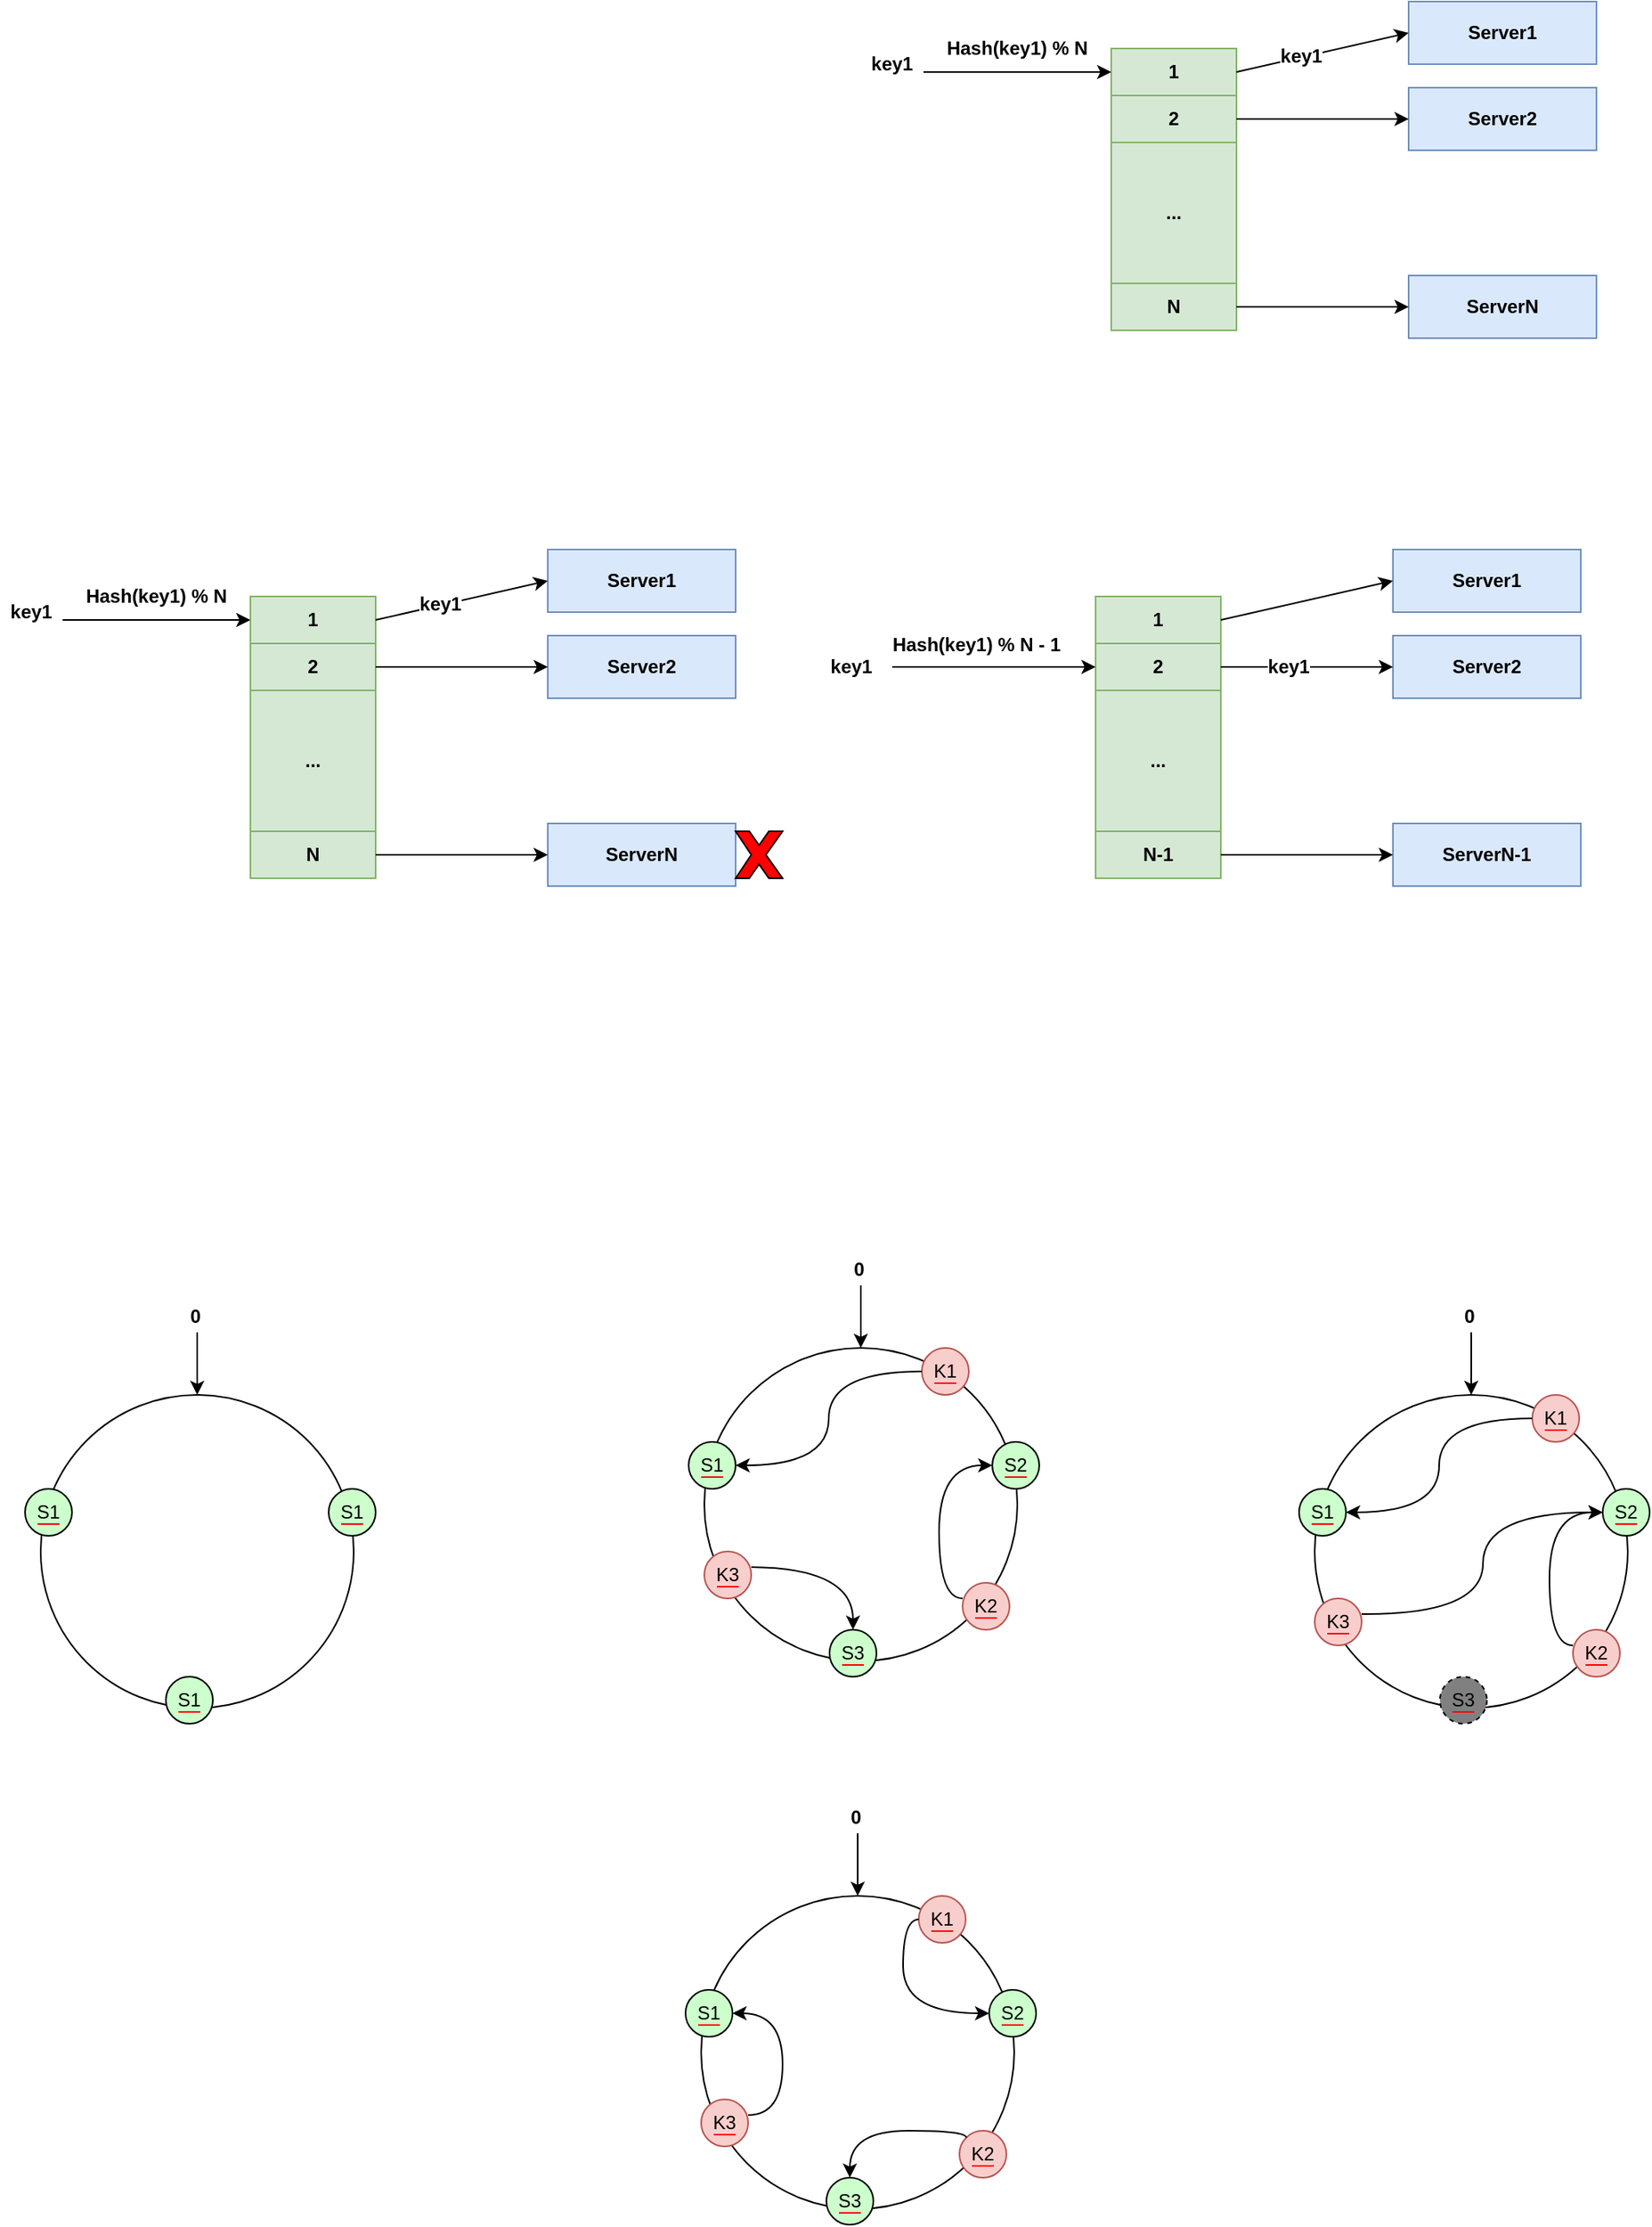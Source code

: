 <mxfile version="12.4.3" type="github" pages="1">
  <diagram id="OrQfkeeHgUfaRMaOiego" name="Page-1">
    <mxGraphModel dx="1399" dy="647" grid="1" gridSize="10" guides="1" tooltips="1" connect="1" arrows="1" fold="1" page="1" pageScale="1" pageWidth="827" pageHeight="1169" math="0" shadow="0">
      <root>
        <mxCell id="0"/>
        <mxCell id="1" parent="0"/>
        <mxCell id="GP28-JtXtmgrlyzx3dhS-1" value="Server1" style="rounded=0;whiteSpace=wrap;html=1;fillColor=#dae8fc;strokeColor=#6c8ebf;fontStyle=1" parent="1" vertex="1">
          <mxGeometry x="470" y="230" width="120" height="40" as="geometry"/>
        </mxCell>
        <mxCell id="GP28-JtXtmgrlyzx3dhS-2" value="Server2" style="rounded=0;whiteSpace=wrap;html=1;fillColor=#dae8fc;strokeColor=#6c8ebf;fontStyle=1" parent="1" vertex="1">
          <mxGeometry x="470" y="285" width="120" height="40" as="geometry"/>
        </mxCell>
        <mxCell id="GP28-JtXtmgrlyzx3dhS-3" value="ServerN" style="rounded=0;whiteSpace=wrap;html=1;fillColor=#dae8fc;strokeColor=#6c8ebf;fontStyle=1" parent="1" vertex="1">
          <mxGeometry x="470" y="405" width="120" height="40" as="geometry"/>
        </mxCell>
        <mxCell id="GP28-JtXtmgrlyzx3dhS-4" value="1" style="rounded=0;whiteSpace=wrap;html=1;fillColor=#d5e8d4;strokeColor=#82b366;fontStyle=1" parent="1" vertex="1">
          <mxGeometry x="280" y="260" width="80" height="30" as="geometry"/>
        </mxCell>
        <mxCell id="GP28-JtXtmgrlyzx3dhS-5" value="2" style="rounded=0;whiteSpace=wrap;html=1;fillColor=#d5e8d4;strokeColor=#82b366;fontStyle=1" parent="1" vertex="1">
          <mxGeometry x="280" y="290" width="80" height="30" as="geometry"/>
        </mxCell>
        <mxCell id="GP28-JtXtmgrlyzx3dhS-6" value="..." style="rounded=0;whiteSpace=wrap;html=1;fillColor=#d5e8d4;strokeColor=#82b366;fontStyle=1" parent="1" vertex="1">
          <mxGeometry x="280" y="320" width="80" height="90" as="geometry"/>
        </mxCell>
        <mxCell id="GP28-JtXtmgrlyzx3dhS-9" value="N" style="rounded=0;whiteSpace=wrap;html=1;fillColor=#d5e8d4;strokeColor=#82b366;fontStyle=1" parent="1" vertex="1">
          <mxGeometry x="280" y="410" width="80" height="30" as="geometry"/>
        </mxCell>
        <mxCell id="GP28-JtXtmgrlyzx3dhS-11" value="" style="endArrow=classic;html=1;exitX=1;exitY=0.5;exitDx=0;exitDy=0;entryX=0;entryY=0.5;entryDx=0;entryDy=0;fontStyle=1" parent="1" source="GP28-JtXtmgrlyzx3dhS-4" target="GP28-JtXtmgrlyzx3dhS-1" edge="1">
          <mxGeometry width="50" height="50" relative="1" as="geometry">
            <mxPoint x="360" y="280" as="sourcePoint"/>
            <mxPoint x="410" y="230" as="targetPoint"/>
          </mxGeometry>
        </mxCell>
        <mxCell id="GP28-JtXtmgrlyzx3dhS-34" value="&lt;b&gt;key1&lt;/b&gt;" style="text;html=1;align=center;verticalAlign=middle;resizable=0;points=[];;labelBackgroundColor=#ffffff;" parent="GP28-JtXtmgrlyzx3dhS-11" vertex="1" connectable="0">
          <mxGeometry x="-0.252" y="1" relative="1" as="geometry">
            <mxPoint as="offset"/>
          </mxGeometry>
        </mxCell>
        <mxCell id="GP28-JtXtmgrlyzx3dhS-12" value="" style="endArrow=classic;html=1;entryX=0;entryY=0.5;entryDx=0;entryDy=0;fontStyle=1" parent="1" source="GP28-JtXtmgrlyzx3dhS-5" target="GP28-JtXtmgrlyzx3dhS-2" edge="1">
          <mxGeometry width="50" height="50" relative="1" as="geometry">
            <mxPoint x="360" y="305" as="sourcePoint"/>
            <mxPoint x="468" y="320" as="targetPoint"/>
          </mxGeometry>
        </mxCell>
        <mxCell id="GP28-JtXtmgrlyzx3dhS-13" value="" style="endArrow=classic;html=1;entryX=0;entryY=0.5;entryDx=0;entryDy=0;fontStyle=1" parent="1" source="GP28-JtXtmgrlyzx3dhS-9" target="GP28-JtXtmgrlyzx3dhS-3" edge="1">
          <mxGeometry width="50" height="50" relative="1" as="geometry">
            <mxPoint x="362" y="425" as="sourcePoint"/>
            <mxPoint x="470" y="440" as="targetPoint"/>
          </mxGeometry>
        </mxCell>
        <mxCell id="GP28-JtXtmgrlyzx3dhS-14" value="" style="endArrow=classic;html=1;fontStyle=1;entryX=0;entryY=0.5;entryDx=0;entryDy=0;" parent="1" target="GP28-JtXtmgrlyzx3dhS-4" edge="1">
          <mxGeometry width="50" height="50" relative="1" as="geometry">
            <mxPoint x="160" y="275" as="sourcePoint"/>
            <mxPoint x="280" y="304.5" as="targetPoint"/>
          </mxGeometry>
        </mxCell>
        <mxCell id="GP28-JtXtmgrlyzx3dhS-15" value="Hash(key1) % N" style="text;html=1;strokeColor=none;fillColor=none;align=center;verticalAlign=middle;whiteSpace=wrap;rounded=0;fontStyle=1" parent="1" vertex="1">
          <mxGeometry x="170" y="250" width="100" height="20" as="geometry"/>
        </mxCell>
        <mxCell id="GP28-JtXtmgrlyzx3dhS-16" value="key1" style="text;html=1;strokeColor=none;fillColor=none;align=center;verticalAlign=middle;whiteSpace=wrap;rounded=0;fontStyle=1" parent="1" vertex="1">
          <mxGeometry x="120" y="260" width="40" height="20" as="geometry"/>
        </mxCell>
        <mxCell id="GP28-JtXtmgrlyzx3dhS-18" value="Server1" style="rounded=0;whiteSpace=wrap;html=1;fillColor=#dae8fc;strokeColor=#6c8ebf;fontStyle=1" parent="1" vertex="1">
          <mxGeometry x="460" y="580" width="120" height="40" as="geometry"/>
        </mxCell>
        <mxCell id="GP28-JtXtmgrlyzx3dhS-19" value="Server2" style="rounded=0;whiteSpace=wrap;html=1;fillColor=#dae8fc;strokeColor=#6c8ebf;fontStyle=1" parent="1" vertex="1">
          <mxGeometry x="460" y="635" width="120" height="40" as="geometry"/>
        </mxCell>
        <mxCell id="GP28-JtXtmgrlyzx3dhS-20" value="ServerN-1" style="rounded=0;whiteSpace=wrap;html=1;fillColor=#dae8fc;strokeColor=#6c8ebf;fontStyle=1" parent="1" vertex="1">
          <mxGeometry x="460" y="755" width="120" height="40" as="geometry"/>
        </mxCell>
        <mxCell id="GP28-JtXtmgrlyzx3dhS-21" value="1" style="rounded=0;whiteSpace=wrap;html=1;fillColor=#d5e8d4;strokeColor=#82b366;fontStyle=1" parent="1" vertex="1">
          <mxGeometry x="270" y="610" width="80" height="30" as="geometry"/>
        </mxCell>
        <mxCell id="GP28-JtXtmgrlyzx3dhS-22" value="2" style="rounded=0;whiteSpace=wrap;html=1;fillColor=#d5e8d4;strokeColor=#82b366;fontStyle=1" parent="1" vertex="1">
          <mxGeometry x="270" y="640" width="80" height="30" as="geometry"/>
        </mxCell>
        <mxCell id="GP28-JtXtmgrlyzx3dhS-23" value="..." style="rounded=0;whiteSpace=wrap;html=1;fillColor=#d5e8d4;strokeColor=#82b366;fontStyle=1" parent="1" vertex="1">
          <mxGeometry x="270" y="670" width="80" height="90" as="geometry"/>
        </mxCell>
        <mxCell id="GP28-JtXtmgrlyzx3dhS-24" value="N-1" style="rounded=0;whiteSpace=wrap;html=1;fillColor=#d5e8d4;strokeColor=#82b366;fontStyle=1" parent="1" vertex="1">
          <mxGeometry x="270" y="760" width="80" height="30" as="geometry"/>
        </mxCell>
        <mxCell id="GP28-JtXtmgrlyzx3dhS-25" value="" style="endArrow=classic;html=1;exitX=1;exitY=0.5;exitDx=0;exitDy=0;entryX=0;entryY=0.5;entryDx=0;entryDy=0;fontStyle=1" parent="1" source="GP28-JtXtmgrlyzx3dhS-21" target="GP28-JtXtmgrlyzx3dhS-18" edge="1">
          <mxGeometry width="50" height="50" relative="1" as="geometry">
            <mxPoint x="350" y="630" as="sourcePoint"/>
            <mxPoint x="400" y="580" as="targetPoint"/>
          </mxGeometry>
        </mxCell>
        <mxCell id="GP28-JtXtmgrlyzx3dhS-26" value="" style="endArrow=classic;html=1;entryX=0;entryY=0.5;entryDx=0;entryDy=0;fontStyle=1" parent="1" source="GP28-JtXtmgrlyzx3dhS-22" target="GP28-JtXtmgrlyzx3dhS-19" edge="1">
          <mxGeometry width="50" height="50" relative="1" as="geometry">
            <mxPoint x="350" y="655" as="sourcePoint"/>
            <mxPoint x="458" y="670" as="targetPoint"/>
          </mxGeometry>
        </mxCell>
        <mxCell id="GP28-JtXtmgrlyzx3dhS-27" value="&lt;b&gt;key1&lt;/b&gt;" style="text;html=1;align=center;verticalAlign=middle;resizable=0;points=[];;labelBackgroundColor=#ffffff;" parent="GP28-JtXtmgrlyzx3dhS-26" vertex="1" connectable="0">
          <mxGeometry x="-0.219" relative="1" as="geometry">
            <mxPoint as="offset"/>
          </mxGeometry>
        </mxCell>
        <mxCell id="GP28-JtXtmgrlyzx3dhS-28" value="" style="endArrow=classic;html=1;entryX=0;entryY=0.5;entryDx=0;entryDy=0;fontStyle=1" parent="1" source="GP28-JtXtmgrlyzx3dhS-24" target="GP28-JtXtmgrlyzx3dhS-20" edge="1">
          <mxGeometry width="50" height="50" relative="1" as="geometry">
            <mxPoint x="352" y="775" as="sourcePoint"/>
            <mxPoint x="460" y="790" as="targetPoint"/>
          </mxGeometry>
        </mxCell>
        <mxCell id="GP28-JtXtmgrlyzx3dhS-29" value="" style="endArrow=classic;html=1;fontStyle=1;entryX=0;entryY=0.5;entryDx=0;entryDy=0;" parent="1" target="GP28-JtXtmgrlyzx3dhS-22" edge="1">
          <mxGeometry width="50" height="50" relative="1" as="geometry">
            <mxPoint x="140" y="655" as="sourcePoint"/>
            <mxPoint x="270" y="654.5" as="targetPoint"/>
          </mxGeometry>
        </mxCell>
        <mxCell id="GP28-JtXtmgrlyzx3dhS-30" value="Hash(key1) % N - 1" style="text;html=1;strokeColor=none;fillColor=none;align=center;verticalAlign=middle;whiteSpace=wrap;rounded=0;fontStyle=1" parent="1" vertex="1">
          <mxGeometry x="134" y="631" width="120" height="20" as="geometry"/>
        </mxCell>
        <mxCell id="GP28-JtXtmgrlyzx3dhS-31" value="key1" style="text;html=1;strokeColor=none;fillColor=none;align=center;verticalAlign=middle;whiteSpace=wrap;rounded=0;fontStyle=1" parent="1" vertex="1">
          <mxGeometry x="94" y="645" width="40" height="20" as="geometry"/>
        </mxCell>
        <mxCell id="GP28-JtXtmgrlyzx3dhS-36" value="Server1" style="rounded=0;whiteSpace=wrap;html=1;fillColor=#dae8fc;strokeColor=#6c8ebf;fontStyle=1" parent="1" vertex="1">
          <mxGeometry x="-80" y="580" width="120" height="40" as="geometry"/>
        </mxCell>
        <mxCell id="GP28-JtXtmgrlyzx3dhS-37" value="Server2" style="rounded=0;whiteSpace=wrap;html=1;fillColor=#dae8fc;strokeColor=#6c8ebf;fontStyle=1" parent="1" vertex="1">
          <mxGeometry x="-80" y="635" width="120" height="40" as="geometry"/>
        </mxCell>
        <mxCell id="GP28-JtXtmgrlyzx3dhS-38" value="ServerN" style="rounded=0;whiteSpace=wrap;html=1;fillColor=#dae8fc;strokeColor=#6c8ebf;fontStyle=1" parent="1" vertex="1">
          <mxGeometry x="-80" y="755" width="120" height="40" as="geometry"/>
        </mxCell>
        <mxCell id="GP28-JtXtmgrlyzx3dhS-39" value="1" style="rounded=0;whiteSpace=wrap;html=1;fillColor=#d5e8d4;strokeColor=#82b366;fontStyle=1" parent="1" vertex="1">
          <mxGeometry x="-270" y="610" width="80" height="30" as="geometry"/>
        </mxCell>
        <mxCell id="GP28-JtXtmgrlyzx3dhS-40" value="2" style="rounded=0;whiteSpace=wrap;html=1;fillColor=#d5e8d4;strokeColor=#82b366;fontStyle=1" parent="1" vertex="1">
          <mxGeometry x="-270" y="640" width="80" height="30" as="geometry"/>
        </mxCell>
        <mxCell id="GP28-JtXtmgrlyzx3dhS-41" value="..." style="rounded=0;whiteSpace=wrap;html=1;fillColor=#d5e8d4;strokeColor=#82b366;fontStyle=1" parent="1" vertex="1">
          <mxGeometry x="-270" y="670" width="80" height="90" as="geometry"/>
        </mxCell>
        <mxCell id="GP28-JtXtmgrlyzx3dhS-42" value="N" style="rounded=0;whiteSpace=wrap;html=1;fillColor=#d5e8d4;strokeColor=#82b366;fontStyle=1" parent="1" vertex="1">
          <mxGeometry x="-270" y="760" width="80" height="30" as="geometry"/>
        </mxCell>
        <mxCell id="GP28-JtXtmgrlyzx3dhS-43" value="" style="endArrow=classic;html=1;exitX=1;exitY=0.5;exitDx=0;exitDy=0;entryX=0;entryY=0.5;entryDx=0;entryDy=0;fontStyle=1" parent="1" source="GP28-JtXtmgrlyzx3dhS-39" target="GP28-JtXtmgrlyzx3dhS-36" edge="1">
          <mxGeometry width="50" height="50" relative="1" as="geometry">
            <mxPoint x="-190" y="630" as="sourcePoint"/>
            <mxPoint x="-140" y="580" as="targetPoint"/>
          </mxGeometry>
        </mxCell>
        <mxCell id="GP28-JtXtmgrlyzx3dhS-44" value="&lt;b&gt;key1&lt;/b&gt;" style="text;html=1;align=center;verticalAlign=middle;resizable=0;points=[];;labelBackgroundColor=#ffffff;" parent="GP28-JtXtmgrlyzx3dhS-43" vertex="1" connectable="0">
          <mxGeometry x="-0.252" y="1" relative="1" as="geometry">
            <mxPoint as="offset"/>
          </mxGeometry>
        </mxCell>
        <mxCell id="GP28-JtXtmgrlyzx3dhS-45" value="" style="endArrow=classic;html=1;entryX=0;entryY=0.5;entryDx=0;entryDy=0;fontStyle=1" parent="1" source="GP28-JtXtmgrlyzx3dhS-40" target="GP28-JtXtmgrlyzx3dhS-37" edge="1">
          <mxGeometry width="50" height="50" relative="1" as="geometry">
            <mxPoint x="-190" y="655" as="sourcePoint"/>
            <mxPoint x="-82" y="670" as="targetPoint"/>
          </mxGeometry>
        </mxCell>
        <mxCell id="GP28-JtXtmgrlyzx3dhS-46" value="" style="endArrow=classic;html=1;entryX=0;entryY=0.5;entryDx=0;entryDy=0;fontStyle=1" parent="1" source="GP28-JtXtmgrlyzx3dhS-42" target="GP28-JtXtmgrlyzx3dhS-38" edge="1">
          <mxGeometry width="50" height="50" relative="1" as="geometry">
            <mxPoint x="-188" y="775" as="sourcePoint"/>
            <mxPoint x="-80" y="790" as="targetPoint"/>
          </mxGeometry>
        </mxCell>
        <mxCell id="GP28-JtXtmgrlyzx3dhS-47" value="" style="endArrow=classic;html=1;fontStyle=1;entryX=0;entryY=0.5;entryDx=0;entryDy=0;" parent="1" target="GP28-JtXtmgrlyzx3dhS-39" edge="1">
          <mxGeometry width="50" height="50" relative="1" as="geometry">
            <mxPoint x="-390" y="625" as="sourcePoint"/>
            <mxPoint x="-270" y="654.5" as="targetPoint"/>
          </mxGeometry>
        </mxCell>
        <mxCell id="GP28-JtXtmgrlyzx3dhS-48" value="Hash(key1) % N" style="text;html=1;strokeColor=none;fillColor=none;align=center;verticalAlign=middle;whiteSpace=wrap;rounded=0;fontStyle=1" parent="1" vertex="1">
          <mxGeometry x="-380" y="600" width="100" height="20" as="geometry"/>
        </mxCell>
        <mxCell id="GP28-JtXtmgrlyzx3dhS-49" value="key1" style="text;html=1;strokeColor=none;fillColor=none;align=center;verticalAlign=middle;whiteSpace=wrap;rounded=0;fontStyle=1" parent="1" vertex="1">
          <mxGeometry x="-430" y="610" width="40" height="20" as="geometry"/>
        </mxCell>
        <mxCell id="GP28-JtXtmgrlyzx3dhS-50" value="" style="verticalLabelPosition=bottom;verticalAlign=top;html=1;shape=mxgraph.basic.x;fontColor=#FF0000;labelBackgroundColor=#FF0000;fillColor=#FF0000;" parent="1" vertex="1">
          <mxGeometry x="40" y="760" width="30" height="30" as="geometry"/>
        </mxCell>
        <mxCell id="GP28-JtXtmgrlyzx3dhS-53" value="" style="ellipse;whiteSpace=wrap;html=1;aspect=fixed;shadow=0;labelBackgroundColor=#FF0000;strokeColor=#000000;fillColor=none;fontColor=#FF0000;" parent="1" vertex="1">
          <mxGeometry x="20" y="1090" width="200" height="200" as="geometry"/>
        </mxCell>
        <mxCell id="GP28-JtXtmgrlyzx3dhS-54" value="" style="endArrow=classic;html=1;fontColor=#FF0000;entryX=0.5;entryY=0;entryDx=0;entryDy=0;" parent="1" target="GP28-JtXtmgrlyzx3dhS-53" edge="1">
          <mxGeometry width="50" height="50" relative="1" as="geometry">
            <mxPoint x="120" y="1050" as="sourcePoint"/>
            <mxPoint x="150" y="990" as="targetPoint"/>
          </mxGeometry>
        </mxCell>
        <mxCell id="GP28-JtXtmgrlyzx3dhS-55" value="&lt;font color=&quot;#000000&quot; style=&quot;background-color: rgb(204 , 255 , 204)&quot;&gt;S2&lt;/font&gt;" style="ellipse;whiteSpace=wrap;html=1;aspect=fixed;shadow=0;labelBackgroundColor=#FF0000;strokeColor=#000000;fillColor=#CCFFCC;fontColor=#FF0000;gradientColor=none;" parent="1" vertex="1">
          <mxGeometry x="204" y="1150" width="30" height="30" as="geometry"/>
        </mxCell>
        <mxCell id="GP28-JtXtmgrlyzx3dhS-57" value="&lt;font color=&quot;#000000&quot; style=&quot;background-color: rgb(204 , 255 , 204)&quot;&gt;S3&lt;/font&gt;" style="ellipse;whiteSpace=wrap;html=1;aspect=fixed;shadow=0;labelBackgroundColor=#FF0000;strokeColor=#000000;fillColor=#CCFFCC;fontColor=#FF0000;gradientColor=none;" parent="1" vertex="1">
          <mxGeometry x="100" y="1270" width="30" height="30" as="geometry"/>
        </mxCell>
        <mxCell id="GP28-JtXtmgrlyzx3dhS-58" value="&lt;font color=&quot;#000000&quot; style=&quot;background-color: rgb(204 , 255 , 204)&quot;&gt;S1&lt;/font&gt;" style="ellipse;whiteSpace=wrap;html=1;aspect=fixed;shadow=0;labelBackgroundColor=#FF0000;strokeColor=#000000;fillColor=#CCFFCC;fontColor=#FF0000;gradientColor=none;" parent="1" vertex="1">
          <mxGeometry x="10" y="1150" width="30" height="30" as="geometry"/>
        </mxCell>
        <mxCell id="GP28-JtXtmgrlyzx3dhS-60" value="0" style="text;html=1;strokeColor=none;fillColor=none;align=center;verticalAlign=middle;whiteSpace=wrap;rounded=0;fontStyle=1" parent="1" vertex="1">
          <mxGeometry x="109" y="1030" width="20" height="20" as="geometry"/>
        </mxCell>
        <mxCell id="GP28-JtXtmgrlyzx3dhS-61" value="" style="ellipse;whiteSpace=wrap;html=1;aspect=fixed;shadow=0;labelBackgroundColor=#FF0000;strokeColor=#000000;fillColor=none;fontColor=#FF0000;" parent="1" vertex="1">
          <mxGeometry x="-404" y="1120" width="200" height="200" as="geometry"/>
        </mxCell>
        <mxCell id="GP28-JtXtmgrlyzx3dhS-62" value="" style="endArrow=classic;html=1;fontColor=#FF0000;entryX=0.5;entryY=0;entryDx=0;entryDy=0;" parent="1" target="GP28-JtXtmgrlyzx3dhS-61" edge="1">
          <mxGeometry width="50" height="50" relative="1" as="geometry">
            <mxPoint x="-304" y="1080" as="sourcePoint"/>
            <mxPoint x="-274" y="1020" as="targetPoint"/>
          </mxGeometry>
        </mxCell>
        <mxCell id="GP28-JtXtmgrlyzx3dhS-63" value="&lt;font color=&quot;#000000&quot; style=&quot;background-color: rgb(204 , 255 , 204)&quot;&gt;S1&lt;/font&gt;" style="ellipse;whiteSpace=wrap;html=1;aspect=fixed;shadow=0;labelBackgroundColor=#FF0000;strokeColor=#000000;fillColor=#CCFFCC;fontColor=#FF0000;gradientColor=none;" parent="1" vertex="1">
          <mxGeometry x="-220" y="1180" width="30" height="30" as="geometry"/>
        </mxCell>
        <mxCell id="GP28-JtXtmgrlyzx3dhS-64" value="&lt;font color=&quot;#000000&quot; style=&quot;background-color: rgb(204 , 255 , 204)&quot;&gt;S1&lt;/font&gt;" style="ellipse;whiteSpace=wrap;html=1;aspect=fixed;shadow=0;labelBackgroundColor=#FF0000;strokeColor=#000000;fillColor=#CCFFCC;fontColor=#FF0000;gradientColor=none;" parent="1" vertex="1">
          <mxGeometry x="-324" y="1300" width="30" height="30" as="geometry"/>
        </mxCell>
        <mxCell id="GP28-JtXtmgrlyzx3dhS-65" value="&lt;font color=&quot;#000000&quot; style=&quot;background-color: rgb(204 , 255 , 204)&quot;&gt;S1&lt;/font&gt;" style="ellipse;whiteSpace=wrap;html=1;aspect=fixed;shadow=0;labelBackgroundColor=#FF0000;strokeColor=#000000;fillColor=#CCFFCC;fontColor=#FF0000;gradientColor=none;" parent="1" vertex="1">
          <mxGeometry x="-414" y="1180" width="30" height="30" as="geometry"/>
        </mxCell>
        <mxCell id="GP28-JtXtmgrlyzx3dhS-66" value="0" style="text;html=1;strokeColor=none;fillColor=none;align=center;verticalAlign=middle;whiteSpace=wrap;rounded=0;fontStyle=1" parent="1" vertex="1">
          <mxGeometry x="-315" y="1060" width="20" height="20" as="geometry"/>
        </mxCell>
        <mxCell id="GP28-JtXtmgrlyzx3dhS-67" value="&lt;font color=&quot;#000000&quot; style=&quot;background-color: rgb(248 , 206 , 204)&quot;&gt;K1&lt;/font&gt;" style="ellipse;whiteSpace=wrap;html=1;aspect=fixed;shadow=0;labelBackgroundColor=#FF0000;strokeColor=#b85450;fillColor=#f8cecc;" parent="1" vertex="1">
          <mxGeometry x="159" y="1090" width="30" height="30" as="geometry"/>
        </mxCell>
        <mxCell id="GP28-JtXtmgrlyzx3dhS-68" value="&lt;font color=&quot;#000000&quot; style=&quot;background-color: rgb(248 , 206 , 204)&quot;&gt;K2&lt;/font&gt;" style="ellipse;whiteSpace=wrap;html=1;aspect=fixed;shadow=0;labelBackgroundColor=#FF0000;strokeColor=#b85450;fillColor=#f8cecc;" parent="1" vertex="1">
          <mxGeometry x="185" y="1240" width="30" height="30" as="geometry"/>
        </mxCell>
        <mxCell id="GP28-JtXtmgrlyzx3dhS-70" value="" style="endArrow=classic;html=1;fontColor=#FF0000;edgeStyle=orthogonalEdgeStyle;curved=1;entryX=1;entryY=0.5;entryDx=0;entryDy=0;exitX=0;exitY=0.5;exitDx=0;exitDy=0;" parent="1" source="GP28-JtXtmgrlyzx3dhS-67" target="GP28-JtXtmgrlyzx3dhS-58" edge="1">
          <mxGeometry width="50" height="50" relative="1" as="geometry">
            <mxPoint x="159" y="1100" as="sourcePoint"/>
            <mxPoint x="209" y="1050" as="targetPoint"/>
          </mxGeometry>
        </mxCell>
        <mxCell id="GP28-JtXtmgrlyzx3dhS-72" value="" style="endArrow=classic;html=1;fontColor=#FF0000;edgeStyle=orthogonalEdgeStyle;curved=1;entryX=0;entryY=0.5;entryDx=0;entryDy=0;" parent="1" target="GP28-JtXtmgrlyzx3dhS-55" edge="1">
          <mxGeometry width="50" height="50" relative="1" as="geometry">
            <mxPoint x="185" y="1250" as="sourcePoint"/>
            <mxPoint x="235" y="1200" as="targetPoint"/>
            <Array as="points">
              <mxPoint x="170" y="1250"/>
              <mxPoint x="170" y="1165"/>
            </Array>
          </mxGeometry>
        </mxCell>
        <mxCell id="GP28-JtXtmgrlyzx3dhS-73" value="&lt;font color=&quot;#000000&quot; style=&quot;background-color: rgb(248 , 206 , 204)&quot;&gt;K3&lt;/font&gt;" style="ellipse;whiteSpace=wrap;html=1;aspect=fixed;shadow=0;labelBackgroundColor=#FF0000;strokeColor=#b85450;fillColor=#f8cecc;" parent="1" vertex="1">
          <mxGeometry x="20" y="1220" width="30" height="30" as="geometry"/>
        </mxCell>
        <mxCell id="GP28-JtXtmgrlyzx3dhS-74" value="" style="endArrow=classic;html=1;fontColor=#FF0000;edgeStyle=orthogonalEdgeStyle;curved=1;entryX=0.5;entryY=0;entryDx=0;entryDy=0;" parent="1" target="GP28-JtXtmgrlyzx3dhS-57" edge="1">
          <mxGeometry width="50" height="50" relative="1" as="geometry">
            <mxPoint x="50" y="1230" as="sourcePoint"/>
            <mxPoint x="100" y="1180" as="targetPoint"/>
          </mxGeometry>
        </mxCell>
        <mxCell id="GP28-JtXtmgrlyzx3dhS-75" value="" style="ellipse;whiteSpace=wrap;html=1;aspect=fixed;shadow=0;labelBackgroundColor=#FF0000;strokeColor=#000000;fillColor=none;fontColor=#FF0000;" parent="1" vertex="1">
          <mxGeometry x="410" y="1120" width="200" height="200" as="geometry"/>
        </mxCell>
        <mxCell id="GP28-JtXtmgrlyzx3dhS-76" value="" style="endArrow=classic;html=1;fontColor=#FF0000;entryX=0.5;entryY=0;entryDx=0;entryDy=0;" parent="1" target="GP28-JtXtmgrlyzx3dhS-75" edge="1">
          <mxGeometry width="50" height="50" relative="1" as="geometry">
            <mxPoint x="510" y="1080" as="sourcePoint"/>
            <mxPoint x="540" y="1020" as="targetPoint"/>
          </mxGeometry>
        </mxCell>
        <mxCell id="GP28-JtXtmgrlyzx3dhS-77" value="&lt;font color=&quot;#000000&quot; style=&quot;background-color: rgb(204 , 255 , 204)&quot;&gt;S2&lt;/font&gt;" style="ellipse;whiteSpace=wrap;html=1;aspect=fixed;shadow=0;labelBackgroundColor=#FF0000;strokeColor=#000000;fillColor=#CCFFCC;fontColor=#FF0000;gradientColor=none;" parent="1" vertex="1">
          <mxGeometry x="594" y="1180" width="30" height="30" as="geometry"/>
        </mxCell>
        <mxCell id="GP28-JtXtmgrlyzx3dhS-78" value="&lt;font color=&quot;#000000&quot; style=&quot;background-color: rgb(128 , 128 , 128)&quot;&gt;S3&lt;/font&gt;" style="ellipse;whiteSpace=wrap;html=1;aspect=fixed;shadow=0;labelBackgroundColor=#FF0000;strokeColor=#000000;fillColor=#808080;fontColor=#FF0000;gradientColor=none;dashed=1;" parent="1" vertex="1">
          <mxGeometry x="490" y="1300" width="30" height="30" as="geometry"/>
        </mxCell>
        <mxCell id="GP28-JtXtmgrlyzx3dhS-79" value="&lt;font color=&quot;#000000&quot; style=&quot;background-color: rgb(204 , 255 , 204)&quot;&gt;S1&lt;/font&gt;" style="ellipse;whiteSpace=wrap;html=1;aspect=fixed;shadow=0;labelBackgroundColor=#FF0000;strokeColor=#000000;fillColor=#CCFFCC;fontColor=#FF0000;gradientColor=none;" parent="1" vertex="1">
          <mxGeometry x="400" y="1180" width="30" height="30" as="geometry"/>
        </mxCell>
        <mxCell id="GP28-JtXtmgrlyzx3dhS-80" value="0" style="text;html=1;strokeColor=none;fillColor=none;align=center;verticalAlign=middle;whiteSpace=wrap;rounded=0;fontStyle=1" parent="1" vertex="1">
          <mxGeometry x="499" y="1060" width="20" height="20" as="geometry"/>
        </mxCell>
        <mxCell id="GP28-JtXtmgrlyzx3dhS-81" value="&lt;font color=&quot;#000000&quot; style=&quot;background-color: rgb(248 , 206 , 204)&quot;&gt;K1&lt;/font&gt;" style="ellipse;whiteSpace=wrap;html=1;aspect=fixed;shadow=0;labelBackgroundColor=#FF0000;strokeColor=#b85450;fillColor=#f8cecc;" parent="1" vertex="1">
          <mxGeometry x="549" y="1120" width="30" height="30" as="geometry"/>
        </mxCell>
        <mxCell id="GP28-JtXtmgrlyzx3dhS-82" value="&lt;font color=&quot;#000000&quot; style=&quot;background-color: rgb(248 , 206 , 204)&quot;&gt;K2&lt;/font&gt;" style="ellipse;whiteSpace=wrap;html=1;aspect=fixed;shadow=0;labelBackgroundColor=#FF0000;strokeColor=#b85450;fillColor=#f8cecc;" parent="1" vertex="1">
          <mxGeometry x="575" y="1270" width="30" height="30" as="geometry"/>
        </mxCell>
        <mxCell id="GP28-JtXtmgrlyzx3dhS-83" value="" style="endArrow=classic;html=1;fontColor=#FF0000;edgeStyle=orthogonalEdgeStyle;curved=1;entryX=1;entryY=0.5;entryDx=0;entryDy=0;exitX=0;exitY=0.5;exitDx=0;exitDy=0;" parent="1" source="GP28-JtXtmgrlyzx3dhS-81" target="GP28-JtXtmgrlyzx3dhS-79" edge="1">
          <mxGeometry width="50" height="50" relative="1" as="geometry">
            <mxPoint x="549" y="1130" as="sourcePoint"/>
            <mxPoint x="599" y="1080" as="targetPoint"/>
          </mxGeometry>
        </mxCell>
        <mxCell id="GP28-JtXtmgrlyzx3dhS-84" value="" style="endArrow=classic;html=1;fontColor=#FF0000;edgeStyle=orthogonalEdgeStyle;curved=1;entryX=0;entryY=0.5;entryDx=0;entryDy=0;" parent="1" target="GP28-JtXtmgrlyzx3dhS-77" edge="1">
          <mxGeometry width="50" height="50" relative="1" as="geometry">
            <mxPoint x="575" y="1280" as="sourcePoint"/>
            <mxPoint x="625" y="1230" as="targetPoint"/>
            <Array as="points">
              <mxPoint x="560" y="1280"/>
              <mxPoint x="560" y="1195"/>
            </Array>
          </mxGeometry>
        </mxCell>
        <mxCell id="GP28-JtXtmgrlyzx3dhS-85" value="&lt;font color=&quot;#000000&quot; style=&quot;background-color: rgb(248 , 206 , 204)&quot;&gt;K3&lt;/font&gt;" style="ellipse;whiteSpace=wrap;html=1;aspect=fixed;shadow=0;labelBackgroundColor=#FF0000;strokeColor=#b85450;fillColor=#f8cecc;" parent="1" vertex="1">
          <mxGeometry x="410" y="1250" width="30" height="30" as="geometry"/>
        </mxCell>
        <mxCell id="GP28-JtXtmgrlyzx3dhS-86" value="" style="endArrow=classic;html=1;fontColor=#FF0000;edgeStyle=orthogonalEdgeStyle;curved=1;entryX=0;entryY=0.5;entryDx=0;entryDy=0;" parent="1" target="GP28-JtXtmgrlyzx3dhS-77" edge="1">
          <mxGeometry width="50" height="50" relative="1" as="geometry">
            <mxPoint x="440" y="1260" as="sourcePoint"/>
            <mxPoint x="490" y="1210" as="targetPoint"/>
          </mxGeometry>
        </mxCell>
        <mxCell id="GP28-JtXtmgrlyzx3dhS-94" value="" style="shape=image;html=1;verticalAlign=top;verticalLabelPosition=bottom;labelBackgroundColor=#ffffff;imageAspect=0;aspect=fixed;image=https://cdn2.iconfinder.com/data/icons/letters-and-numbers-1/32/lowercase_letter_x_red-128.png;shadow=0;strokeColor=#000000;fillColor=#808080;gradientColor=none;fontColor=#FF0000;" parent="1" vertex="1">
          <mxGeometry x="485" y="1330" width="45" height="45" as="geometry"/>
        </mxCell>
        <mxCell id="F-mRYwH3yPjPo2gAtKLK-2" value="" style="ellipse;whiteSpace=wrap;html=1;aspect=fixed;shadow=0;labelBackgroundColor=#FF0000;strokeColor=#000000;fillColor=none;fontColor=#FF0000;" vertex="1" parent="1">
          <mxGeometry x="18" y="1440" width="200" height="200" as="geometry"/>
        </mxCell>
        <mxCell id="F-mRYwH3yPjPo2gAtKLK-3" value="" style="endArrow=classic;html=1;fontColor=#FF0000;entryX=0.5;entryY=0;entryDx=0;entryDy=0;" edge="1" parent="1" target="F-mRYwH3yPjPo2gAtKLK-2">
          <mxGeometry width="50" height="50" relative="1" as="geometry">
            <mxPoint x="118" y="1400" as="sourcePoint"/>
            <mxPoint x="148" y="1340" as="targetPoint"/>
          </mxGeometry>
        </mxCell>
        <mxCell id="F-mRYwH3yPjPo2gAtKLK-4" value="&lt;font color=&quot;#000000&quot; style=&quot;background-color: rgb(204 , 255 , 204)&quot;&gt;S2&lt;/font&gt;" style="ellipse;whiteSpace=wrap;html=1;aspect=fixed;shadow=0;labelBackgroundColor=#FF0000;strokeColor=#000000;fillColor=#CCFFCC;fontColor=#FF0000;gradientColor=none;" vertex="1" parent="1">
          <mxGeometry x="202" y="1500" width="30" height="30" as="geometry"/>
        </mxCell>
        <mxCell id="F-mRYwH3yPjPo2gAtKLK-5" value="&lt;font color=&quot;#000000&quot; style=&quot;background-color: rgb(204 , 255 , 204)&quot;&gt;S3&lt;/font&gt;" style="ellipse;whiteSpace=wrap;html=1;aspect=fixed;shadow=0;labelBackgroundColor=#FF0000;strokeColor=#000000;fillColor=#CCFFCC;fontColor=#FF0000;gradientColor=none;" vertex="1" parent="1">
          <mxGeometry x="98" y="1620" width="30" height="30" as="geometry"/>
        </mxCell>
        <mxCell id="F-mRYwH3yPjPo2gAtKLK-6" value="&lt;font color=&quot;#000000&quot; style=&quot;background-color: rgb(204 , 255 , 204)&quot;&gt;S1&lt;/font&gt;" style="ellipse;whiteSpace=wrap;html=1;aspect=fixed;shadow=0;labelBackgroundColor=#FF0000;strokeColor=#000000;fillColor=#CCFFCC;fontColor=#FF0000;gradientColor=none;" vertex="1" parent="1">
          <mxGeometry x="8" y="1500" width="30" height="30" as="geometry"/>
        </mxCell>
        <mxCell id="F-mRYwH3yPjPo2gAtKLK-7" value="0" style="text;html=1;strokeColor=none;fillColor=none;align=center;verticalAlign=middle;whiteSpace=wrap;rounded=0;fontStyle=1" vertex="1" parent="1">
          <mxGeometry x="107" y="1380" width="20" height="20" as="geometry"/>
        </mxCell>
        <mxCell id="F-mRYwH3yPjPo2gAtKLK-8" value="&lt;font color=&quot;#000000&quot; style=&quot;background-color: rgb(248 , 206 , 204)&quot;&gt;K1&lt;/font&gt;" style="ellipse;whiteSpace=wrap;html=1;aspect=fixed;shadow=0;labelBackgroundColor=#FF0000;strokeColor=#b85450;fillColor=#f8cecc;" vertex="1" parent="1">
          <mxGeometry x="157" y="1440" width="30" height="30" as="geometry"/>
        </mxCell>
        <mxCell id="F-mRYwH3yPjPo2gAtKLK-9" value="&lt;font color=&quot;#000000&quot; style=&quot;background-color: rgb(248 , 206 , 204)&quot;&gt;K2&lt;/font&gt;" style="ellipse;whiteSpace=wrap;html=1;aspect=fixed;shadow=0;labelBackgroundColor=#FF0000;strokeColor=#b85450;fillColor=#f8cecc;" vertex="1" parent="1">
          <mxGeometry x="183" y="1590" width="30" height="30" as="geometry"/>
        </mxCell>
        <mxCell id="F-mRYwH3yPjPo2gAtKLK-10" value="" style="endArrow=classic;html=1;fontColor=#FF0000;edgeStyle=orthogonalEdgeStyle;curved=1;entryX=0;entryY=0.5;entryDx=0;entryDy=0;exitX=0;exitY=0.5;exitDx=0;exitDy=0;" edge="1" parent="1" source="F-mRYwH3yPjPo2gAtKLK-8" target="F-mRYwH3yPjPo2gAtKLK-4">
          <mxGeometry width="50" height="50" relative="1" as="geometry">
            <mxPoint x="157" y="1450" as="sourcePoint"/>
            <mxPoint x="207" y="1400" as="targetPoint"/>
          </mxGeometry>
        </mxCell>
        <mxCell id="F-mRYwH3yPjPo2gAtKLK-12" value="&lt;font color=&quot;#000000&quot; style=&quot;background-color: rgb(248 , 206 , 204)&quot;&gt;K3&lt;/font&gt;" style="ellipse;whiteSpace=wrap;html=1;aspect=fixed;shadow=0;labelBackgroundColor=#FF0000;strokeColor=#b85450;fillColor=#f8cecc;" vertex="1" parent="1">
          <mxGeometry x="18" y="1570" width="30" height="30" as="geometry"/>
        </mxCell>
        <mxCell id="F-mRYwH3yPjPo2gAtKLK-13" value="" style="endArrow=classic;html=1;fontColor=#FF0000;edgeStyle=orthogonalEdgeStyle;curved=1;entryX=1;entryY=0.5;entryDx=0;entryDy=0;" edge="1" parent="1" target="F-mRYwH3yPjPo2gAtKLK-6">
          <mxGeometry width="50" height="50" relative="1" as="geometry">
            <mxPoint x="48" y="1580" as="sourcePoint"/>
            <mxPoint x="98" y="1530" as="targetPoint"/>
            <Array as="points">
              <mxPoint x="70" y="1580"/>
              <mxPoint x="70" y="1515"/>
            </Array>
          </mxGeometry>
        </mxCell>
        <mxCell id="F-mRYwH3yPjPo2gAtKLK-14" value="" style="endArrow=classic;html=1;fontColor=#FF0000;edgeStyle=orthogonalEdgeStyle;curved=1;entryX=0.5;entryY=0;entryDx=0;entryDy=0;exitX=0;exitY=0;exitDx=0;exitDy=0;" edge="1" parent="1" source="F-mRYwH3yPjPo2gAtKLK-9" target="F-mRYwH3yPjPo2gAtKLK-5">
          <mxGeometry width="50" height="50" relative="1" as="geometry">
            <mxPoint x="167" y="1465" as="sourcePoint"/>
            <mxPoint x="212" y="1525" as="targetPoint"/>
            <Array as="points">
              <mxPoint x="187" y="1590"/>
              <mxPoint x="113" y="1590"/>
            </Array>
          </mxGeometry>
        </mxCell>
      </root>
    </mxGraphModel>
  </diagram>
</mxfile>
